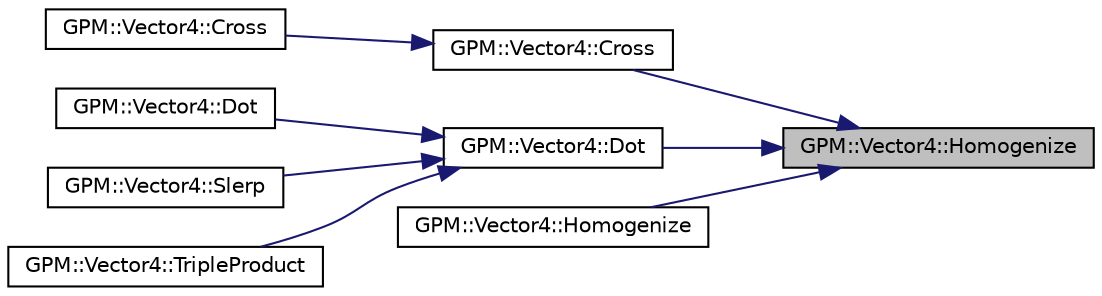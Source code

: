 digraph "GPM::Vector4::Homogenize"
{
 // INTERACTIVE_SVG=YES
 // LATEX_PDF_SIZE
  edge [fontname="Helvetica",fontsize="10",labelfontname="Helvetica",labelfontsize="10"];
  node [fontname="Helvetica",fontsize="10",shape=record];
  rankdir="RL";
  Node166 [label="GPM::Vector4::Homogenize",height=0.2,width=0.4,color="black", fillcolor="grey75", style="filled", fontcolor="black",tooltip="Homogenize the vector."];
  Node166 -> Node167 [dir="back",color="midnightblue",fontsize="10",style="solid",fontname="Helvetica"];
  Node167 [label="GPM::Vector4::Cross",height=0.2,width=0.4,color="black", fillcolor="white", style="filled",URL="$struct_g_p_m_1_1_vector4.html#a17d6b299853f3350d18f80ab333aa692",tooltip="Calculate the cross product with other vector."];
  Node167 -> Node168 [dir="back",color="midnightblue",fontsize="10",style="solid",fontname="Helvetica"];
  Node168 [label="GPM::Vector4::Cross",height=0.2,width=0.4,color="black", fillcolor="white", style="filled",URL="$struct_g_p_m_1_1_vector4.html#ad2618f44a7997d0517905c0422e19def",tooltip="Calculate the cross product between two vectors."];
  Node166 -> Node169 [dir="back",color="midnightblue",fontsize="10",style="solid",fontname="Helvetica"];
  Node169 [label="GPM::Vector4::Dot",height=0.2,width=0.4,color="black", fillcolor="white", style="filled",URL="$struct_g_p_m_1_1_vector4.html#ac50c90697eb147f8b04afeb674aa544e",tooltip="Calculate the dot product with other vector."];
  Node169 -> Node170 [dir="back",color="midnightblue",fontsize="10",style="solid",fontname="Helvetica"];
  Node170 [label="GPM::Vector4::Dot",height=0.2,width=0.4,color="black", fillcolor="white", style="filled",URL="$struct_g_p_m_1_1_vector4.html#ac0094e1bfbf4f703cf67760744b2c5c2",tooltip="Calculate the dot product between two vectors."];
  Node169 -> Node171 [dir="back",color="midnightblue",fontsize="10",style="solid",fontname="Helvetica"];
  Node171 [label="GPM::Vector4::Slerp",height=0.2,width=0.4,color="black", fillcolor="white", style="filled",URL="$struct_g_p_m_1_1_vector4.html#a63b37e497566e5ae18ec1d684ff8012d",tooltip="Return the start vector moving to the end vector at step interpolationCoefficient."];
  Node169 -> Node172 [dir="back",color="midnightblue",fontsize="10",style="solid",fontname="Helvetica"];
  Node172 [label="GPM::Vector4::TripleProduct",height=0.2,width=0.4,color="black", fillcolor="white", style="filled",URL="$struct_g_p_m_1_1_vector4.html#ab590c7bacf1cc22aeb7223d5b81e165e",tooltip="Calculate the dot product between left and the result of cross product between middle and right."];
  Node166 -> Node173 [dir="back",color="midnightblue",fontsize="10",style="solid",fontname="Helvetica"];
  Node173 [label="GPM::Vector4::Homogenize",height=0.2,width=0.4,color="black", fillcolor="white", style="filled",URL="$struct_g_p_m_1_1_vector4.html#a20c7e9679b0a6ecd7a50ef49d6146b67",tooltip="Return the homogenized vector."];
}
